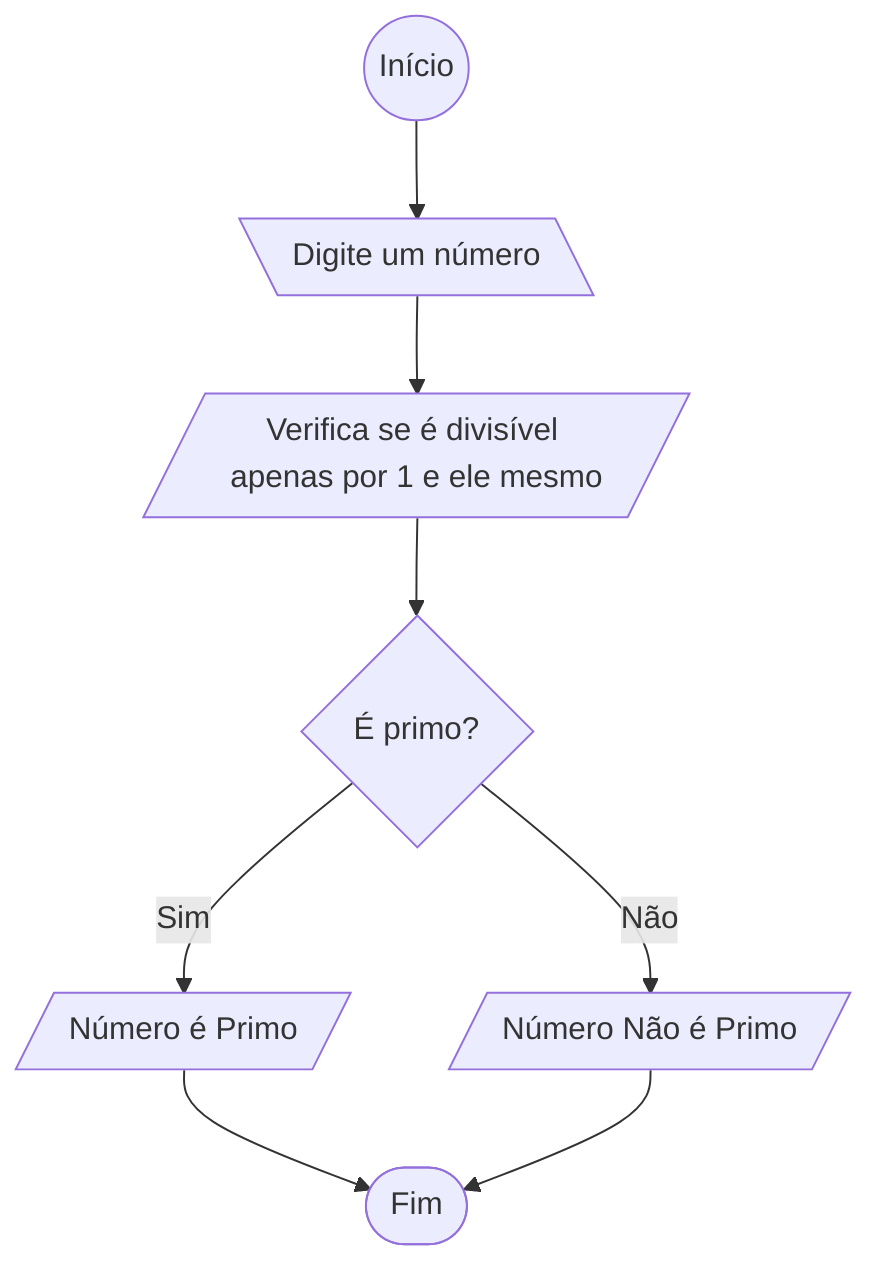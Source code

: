 flowchart TD
    start(( Início )) --> input[\ Digite um número \]
    input --> verifica[/ Verifica se é divisível apenas por 1 e ele mesmo /]
    verifica --> cond{ É primo? }
    cond --> |Sim| sim[/ Número é Primo /]
    cond --> |Não| nao[/ Número Não é Primo /]
    sim --> fim([ Fim ])
    nao --> fim